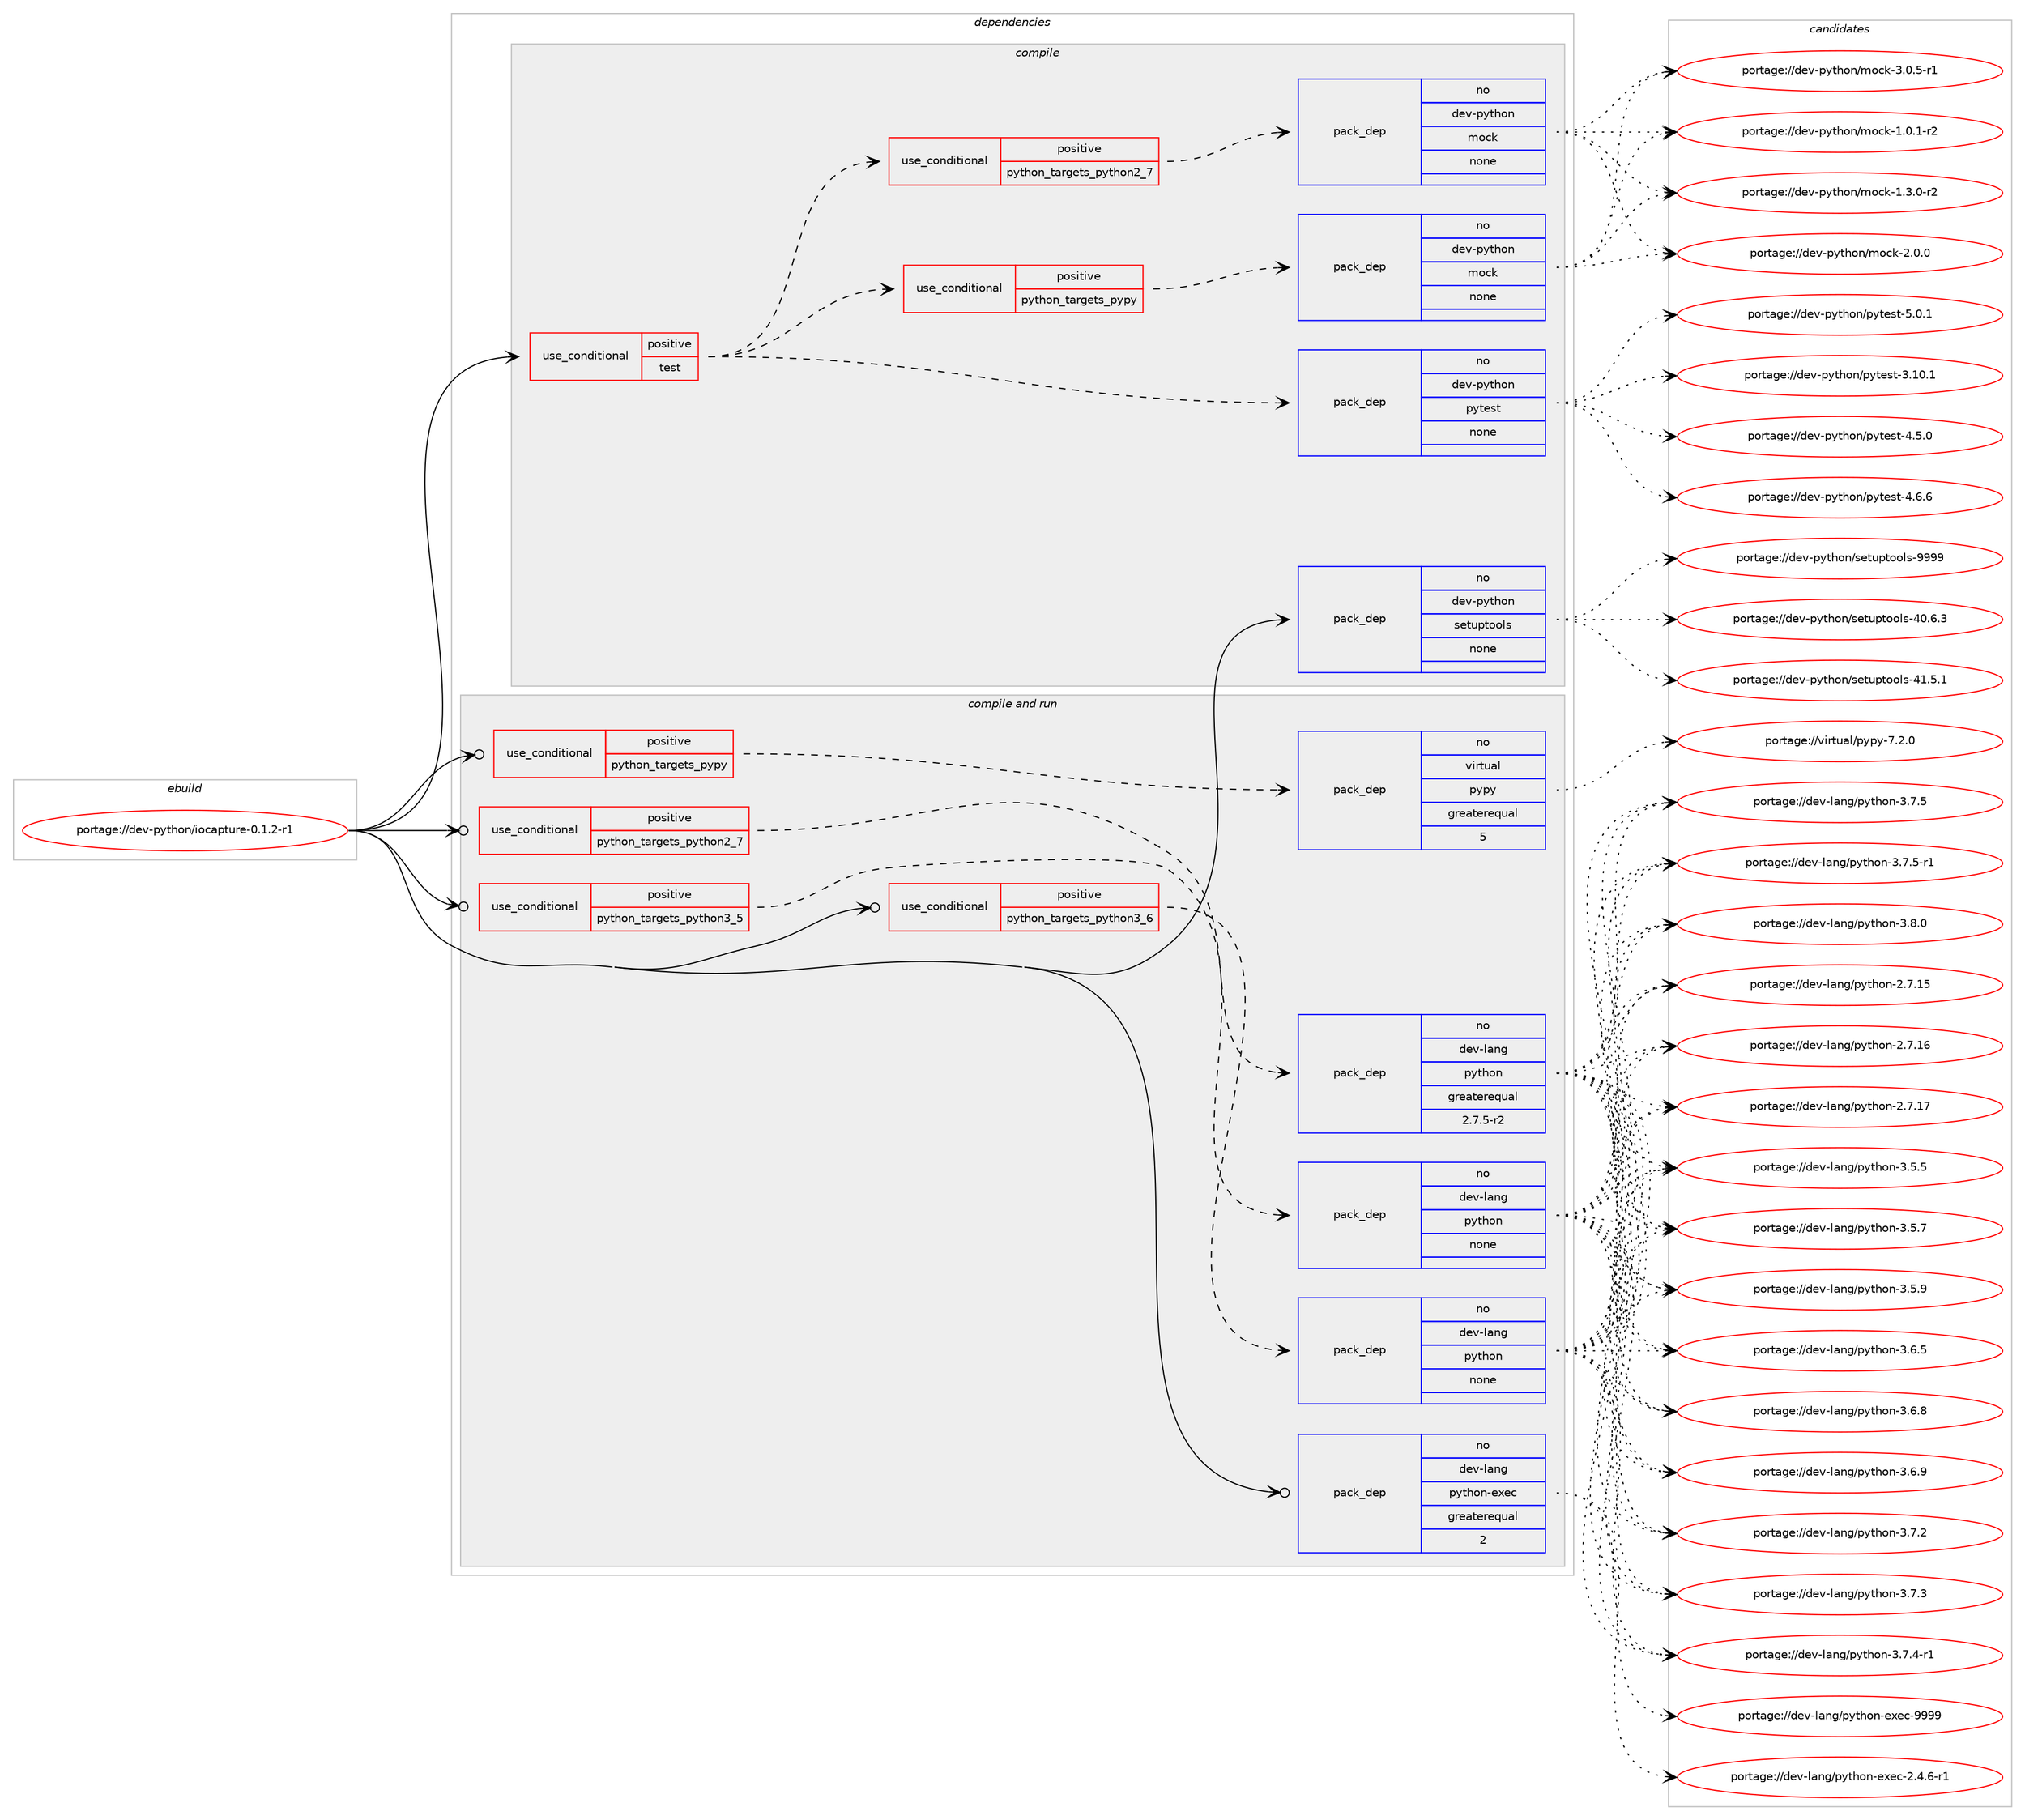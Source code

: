 digraph prolog {

# *************
# Graph options
# *************

newrank=true;
concentrate=true;
compound=true;
graph [rankdir=LR,fontname=Helvetica,fontsize=10,ranksep=1.5];#, ranksep=2.5, nodesep=0.2];
edge  [arrowhead=vee];
node  [fontname=Helvetica,fontsize=10];

# **********
# The ebuild
# **********

subgraph cluster_leftcol {
color=gray;
rank=same;
label=<<i>ebuild</i>>;
id [label="portage://dev-python/iocapture-0.1.2-r1", color=red, width=4, href="../dev-python/iocapture-0.1.2-r1.svg"];
}

# ****************
# The dependencies
# ****************

subgraph cluster_midcol {
color=gray;
label=<<i>dependencies</i>>;
subgraph cluster_compile {
fillcolor="#eeeeee";
style=filled;
label=<<i>compile</i>>;
subgraph cond30166 {
dependency144431 [label=<<TABLE BORDER="0" CELLBORDER="1" CELLSPACING="0" CELLPADDING="4"><TR><TD ROWSPAN="3" CELLPADDING="10">use_conditional</TD></TR><TR><TD>positive</TD></TR><TR><TD>test</TD></TR></TABLE>>, shape=none, color=red];
subgraph pack110945 {
dependency144432 [label=<<TABLE BORDER="0" CELLBORDER="1" CELLSPACING="0" CELLPADDING="4" WIDTH="220"><TR><TD ROWSPAN="6" CELLPADDING="30">pack_dep</TD></TR><TR><TD WIDTH="110">no</TD></TR><TR><TD>dev-python</TD></TR><TR><TD>pytest</TD></TR><TR><TD>none</TD></TR><TR><TD></TD></TR></TABLE>>, shape=none, color=blue];
}
dependency144431:e -> dependency144432:w [weight=20,style="dashed",arrowhead="vee"];
subgraph cond30167 {
dependency144433 [label=<<TABLE BORDER="0" CELLBORDER="1" CELLSPACING="0" CELLPADDING="4"><TR><TD ROWSPAN="3" CELLPADDING="10">use_conditional</TD></TR><TR><TD>positive</TD></TR><TR><TD>python_targets_pypy</TD></TR></TABLE>>, shape=none, color=red];
subgraph pack110946 {
dependency144434 [label=<<TABLE BORDER="0" CELLBORDER="1" CELLSPACING="0" CELLPADDING="4" WIDTH="220"><TR><TD ROWSPAN="6" CELLPADDING="30">pack_dep</TD></TR><TR><TD WIDTH="110">no</TD></TR><TR><TD>dev-python</TD></TR><TR><TD>mock</TD></TR><TR><TD>none</TD></TR><TR><TD></TD></TR></TABLE>>, shape=none, color=blue];
}
dependency144433:e -> dependency144434:w [weight=20,style="dashed",arrowhead="vee"];
}
dependency144431:e -> dependency144433:w [weight=20,style="dashed",arrowhead="vee"];
subgraph cond30168 {
dependency144435 [label=<<TABLE BORDER="0" CELLBORDER="1" CELLSPACING="0" CELLPADDING="4"><TR><TD ROWSPAN="3" CELLPADDING="10">use_conditional</TD></TR><TR><TD>positive</TD></TR><TR><TD>python_targets_python2_7</TD></TR></TABLE>>, shape=none, color=red];
subgraph pack110947 {
dependency144436 [label=<<TABLE BORDER="0" CELLBORDER="1" CELLSPACING="0" CELLPADDING="4" WIDTH="220"><TR><TD ROWSPAN="6" CELLPADDING="30">pack_dep</TD></TR><TR><TD WIDTH="110">no</TD></TR><TR><TD>dev-python</TD></TR><TR><TD>mock</TD></TR><TR><TD>none</TD></TR><TR><TD></TD></TR></TABLE>>, shape=none, color=blue];
}
dependency144435:e -> dependency144436:w [weight=20,style="dashed",arrowhead="vee"];
}
dependency144431:e -> dependency144435:w [weight=20,style="dashed",arrowhead="vee"];
}
id:e -> dependency144431:w [weight=20,style="solid",arrowhead="vee"];
subgraph pack110948 {
dependency144437 [label=<<TABLE BORDER="0" CELLBORDER="1" CELLSPACING="0" CELLPADDING="4" WIDTH="220"><TR><TD ROWSPAN="6" CELLPADDING="30">pack_dep</TD></TR><TR><TD WIDTH="110">no</TD></TR><TR><TD>dev-python</TD></TR><TR><TD>setuptools</TD></TR><TR><TD>none</TD></TR><TR><TD></TD></TR></TABLE>>, shape=none, color=blue];
}
id:e -> dependency144437:w [weight=20,style="solid",arrowhead="vee"];
}
subgraph cluster_compileandrun {
fillcolor="#eeeeee";
style=filled;
label=<<i>compile and run</i>>;
subgraph cond30169 {
dependency144438 [label=<<TABLE BORDER="0" CELLBORDER="1" CELLSPACING="0" CELLPADDING="4"><TR><TD ROWSPAN="3" CELLPADDING="10">use_conditional</TD></TR><TR><TD>positive</TD></TR><TR><TD>python_targets_pypy</TD></TR></TABLE>>, shape=none, color=red];
subgraph pack110949 {
dependency144439 [label=<<TABLE BORDER="0" CELLBORDER="1" CELLSPACING="0" CELLPADDING="4" WIDTH="220"><TR><TD ROWSPAN="6" CELLPADDING="30">pack_dep</TD></TR><TR><TD WIDTH="110">no</TD></TR><TR><TD>virtual</TD></TR><TR><TD>pypy</TD></TR><TR><TD>greaterequal</TD></TR><TR><TD>5</TD></TR></TABLE>>, shape=none, color=blue];
}
dependency144438:e -> dependency144439:w [weight=20,style="dashed",arrowhead="vee"];
}
id:e -> dependency144438:w [weight=20,style="solid",arrowhead="odotvee"];
subgraph cond30170 {
dependency144440 [label=<<TABLE BORDER="0" CELLBORDER="1" CELLSPACING="0" CELLPADDING="4"><TR><TD ROWSPAN="3" CELLPADDING="10">use_conditional</TD></TR><TR><TD>positive</TD></TR><TR><TD>python_targets_python2_7</TD></TR></TABLE>>, shape=none, color=red];
subgraph pack110950 {
dependency144441 [label=<<TABLE BORDER="0" CELLBORDER="1" CELLSPACING="0" CELLPADDING="4" WIDTH="220"><TR><TD ROWSPAN="6" CELLPADDING="30">pack_dep</TD></TR><TR><TD WIDTH="110">no</TD></TR><TR><TD>dev-lang</TD></TR><TR><TD>python</TD></TR><TR><TD>greaterequal</TD></TR><TR><TD>2.7.5-r2</TD></TR></TABLE>>, shape=none, color=blue];
}
dependency144440:e -> dependency144441:w [weight=20,style="dashed",arrowhead="vee"];
}
id:e -> dependency144440:w [weight=20,style="solid",arrowhead="odotvee"];
subgraph cond30171 {
dependency144442 [label=<<TABLE BORDER="0" CELLBORDER="1" CELLSPACING="0" CELLPADDING="4"><TR><TD ROWSPAN="3" CELLPADDING="10">use_conditional</TD></TR><TR><TD>positive</TD></TR><TR><TD>python_targets_python3_5</TD></TR></TABLE>>, shape=none, color=red];
subgraph pack110951 {
dependency144443 [label=<<TABLE BORDER="0" CELLBORDER="1" CELLSPACING="0" CELLPADDING="4" WIDTH="220"><TR><TD ROWSPAN="6" CELLPADDING="30">pack_dep</TD></TR><TR><TD WIDTH="110">no</TD></TR><TR><TD>dev-lang</TD></TR><TR><TD>python</TD></TR><TR><TD>none</TD></TR><TR><TD></TD></TR></TABLE>>, shape=none, color=blue];
}
dependency144442:e -> dependency144443:w [weight=20,style="dashed",arrowhead="vee"];
}
id:e -> dependency144442:w [weight=20,style="solid",arrowhead="odotvee"];
subgraph cond30172 {
dependency144444 [label=<<TABLE BORDER="0" CELLBORDER="1" CELLSPACING="0" CELLPADDING="4"><TR><TD ROWSPAN="3" CELLPADDING="10">use_conditional</TD></TR><TR><TD>positive</TD></TR><TR><TD>python_targets_python3_6</TD></TR></TABLE>>, shape=none, color=red];
subgraph pack110952 {
dependency144445 [label=<<TABLE BORDER="0" CELLBORDER="1" CELLSPACING="0" CELLPADDING="4" WIDTH="220"><TR><TD ROWSPAN="6" CELLPADDING="30">pack_dep</TD></TR><TR><TD WIDTH="110">no</TD></TR><TR><TD>dev-lang</TD></TR><TR><TD>python</TD></TR><TR><TD>none</TD></TR><TR><TD></TD></TR></TABLE>>, shape=none, color=blue];
}
dependency144444:e -> dependency144445:w [weight=20,style="dashed",arrowhead="vee"];
}
id:e -> dependency144444:w [weight=20,style="solid",arrowhead="odotvee"];
subgraph pack110953 {
dependency144446 [label=<<TABLE BORDER="0" CELLBORDER="1" CELLSPACING="0" CELLPADDING="4" WIDTH="220"><TR><TD ROWSPAN="6" CELLPADDING="30">pack_dep</TD></TR><TR><TD WIDTH="110">no</TD></TR><TR><TD>dev-lang</TD></TR><TR><TD>python-exec</TD></TR><TR><TD>greaterequal</TD></TR><TR><TD>2</TD></TR></TABLE>>, shape=none, color=blue];
}
id:e -> dependency144446:w [weight=20,style="solid",arrowhead="odotvee"];
}
subgraph cluster_run {
fillcolor="#eeeeee";
style=filled;
label=<<i>run</i>>;
}
}

# **************
# The candidates
# **************

subgraph cluster_choices {
rank=same;
color=gray;
label=<<i>candidates</i>>;

subgraph choice110945 {
color=black;
nodesep=1;
choiceportage100101118451121211161041111104711212111610111511645514649484649 [label="portage://dev-python/pytest-3.10.1", color=red, width=4,href="../dev-python/pytest-3.10.1.svg"];
choiceportage1001011184511212111610411111047112121116101115116455246534648 [label="portage://dev-python/pytest-4.5.0", color=red, width=4,href="../dev-python/pytest-4.5.0.svg"];
choiceportage1001011184511212111610411111047112121116101115116455246544654 [label="portage://dev-python/pytest-4.6.6", color=red, width=4,href="../dev-python/pytest-4.6.6.svg"];
choiceportage1001011184511212111610411111047112121116101115116455346484649 [label="portage://dev-python/pytest-5.0.1", color=red, width=4,href="../dev-python/pytest-5.0.1.svg"];
dependency144432:e -> choiceportage100101118451121211161041111104711212111610111511645514649484649:w [style=dotted,weight="100"];
dependency144432:e -> choiceportage1001011184511212111610411111047112121116101115116455246534648:w [style=dotted,weight="100"];
dependency144432:e -> choiceportage1001011184511212111610411111047112121116101115116455246544654:w [style=dotted,weight="100"];
dependency144432:e -> choiceportage1001011184511212111610411111047112121116101115116455346484649:w [style=dotted,weight="100"];
}
subgraph choice110946 {
color=black;
nodesep=1;
choiceportage1001011184511212111610411111047109111991074549464846494511450 [label="portage://dev-python/mock-1.0.1-r2", color=red, width=4,href="../dev-python/mock-1.0.1-r2.svg"];
choiceportage1001011184511212111610411111047109111991074549465146484511450 [label="portage://dev-python/mock-1.3.0-r2", color=red, width=4,href="../dev-python/mock-1.3.0-r2.svg"];
choiceportage100101118451121211161041111104710911199107455046484648 [label="portage://dev-python/mock-2.0.0", color=red, width=4,href="../dev-python/mock-2.0.0.svg"];
choiceportage1001011184511212111610411111047109111991074551464846534511449 [label="portage://dev-python/mock-3.0.5-r1", color=red, width=4,href="../dev-python/mock-3.0.5-r1.svg"];
dependency144434:e -> choiceportage1001011184511212111610411111047109111991074549464846494511450:w [style=dotted,weight="100"];
dependency144434:e -> choiceportage1001011184511212111610411111047109111991074549465146484511450:w [style=dotted,weight="100"];
dependency144434:e -> choiceportage100101118451121211161041111104710911199107455046484648:w [style=dotted,weight="100"];
dependency144434:e -> choiceportage1001011184511212111610411111047109111991074551464846534511449:w [style=dotted,weight="100"];
}
subgraph choice110947 {
color=black;
nodesep=1;
choiceportage1001011184511212111610411111047109111991074549464846494511450 [label="portage://dev-python/mock-1.0.1-r2", color=red, width=4,href="../dev-python/mock-1.0.1-r2.svg"];
choiceportage1001011184511212111610411111047109111991074549465146484511450 [label="portage://dev-python/mock-1.3.0-r2", color=red, width=4,href="../dev-python/mock-1.3.0-r2.svg"];
choiceportage100101118451121211161041111104710911199107455046484648 [label="portage://dev-python/mock-2.0.0", color=red, width=4,href="../dev-python/mock-2.0.0.svg"];
choiceportage1001011184511212111610411111047109111991074551464846534511449 [label="portage://dev-python/mock-3.0.5-r1", color=red, width=4,href="../dev-python/mock-3.0.5-r1.svg"];
dependency144436:e -> choiceportage1001011184511212111610411111047109111991074549464846494511450:w [style=dotted,weight="100"];
dependency144436:e -> choiceportage1001011184511212111610411111047109111991074549465146484511450:w [style=dotted,weight="100"];
dependency144436:e -> choiceportage100101118451121211161041111104710911199107455046484648:w [style=dotted,weight="100"];
dependency144436:e -> choiceportage1001011184511212111610411111047109111991074551464846534511449:w [style=dotted,weight="100"];
}
subgraph choice110948 {
color=black;
nodesep=1;
choiceportage100101118451121211161041111104711510111611711211611111110811545524846544651 [label="portage://dev-python/setuptools-40.6.3", color=red, width=4,href="../dev-python/setuptools-40.6.3.svg"];
choiceportage100101118451121211161041111104711510111611711211611111110811545524946534649 [label="portage://dev-python/setuptools-41.5.1", color=red, width=4,href="../dev-python/setuptools-41.5.1.svg"];
choiceportage10010111845112121116104111110471151011161171121161111111081154557575757 [label="portage://dev-python/setuptools-9999", color=red, width=4,href="../dev-python/setuptools-9999.svg"];
dependency144437:e -> choiceportage100101118451121211161041111104711510111611711211611111110811545524846544651:w [style=dotted,weight="100"];
dependency144437:e -> choiceportage100101118451121211161041111104711510111611711211611111110811545524946534649:w [style=dotted,weight="100"];
dependency144437:e -> choiceportage10010111845112121116104111110471151011161171121161111111081154557575757:w [style=dotted,weight="100"];
}
subgraph choice110949 {
color=black;
nodesep=1;
choiceportage1181051141161179710847112121112121455546504648 [label="portage://virtual/pypy-7.2.0", color=red, width=4,href="../virtual/pypy-7.2.0.svg"];
dependency144439:e -> choiceportage1181051141161179710847112121112121455546504648:w [style=dotted,weight="100"];
}
subgraph choice110950 {
color=black;
nodesep=1;
choiceportage10010111845108971101034711212111610411111045504655464953 [label="portage://dev-lang/python-2.7.15", color=red, width=4,href="../dev-lang/python-2.7.15.svg"];
choiceportage10010111845108971101034711212111610411111045504655464954 [label="portage://dev-lang/python-2.7.16", color=red, width=4,href="../dev-lang/python-2.7.16.svg"];
choiceportage10010111845108971101034711212111610411111045504655464955 [label="portage://dev-lang/python-2.7.17", color=red, width=4,href="../dev-lang/python-2.7.17.svg"];
choiceportage100101118451089711010347112121116104111110455146534653 [label="portage://dev-lang/python-3.5.5", color=red, width=4,href="../dev-lang/python-3.5.5.svg"];
choiceportage100101118451089711010347112121116104111110455146534655 [label="portage://dev-lang/python-3.5.7", color=red, width=4,href="../dev-lang/python-3.5.7.svg"];
choiceportage100101118451089711010347112121116104111110455146534657 [label="portage://dev-lang/python-3.5.9", color=red, width=4,href="../dev-lang/python-3.5.9.svg"];
choiceportage100101118451089711010347112121116104111110455146544653 [label="portage://dev-lang/python-3.6.5", color=red, width=4,href="../dev-lang/python-3.6.5.svg"];
choiceportage100101118451089711010347112121116104111110455146544656 [label="portage://dev-lang/python-3.6.8", color=red, width=4,href="../dev-lang/python-3.6.8.svg"];
choiceportage100101118451089711010347112121116104111110455146544657 [label="portage://dev-lang/python-3.6.9", color=red, width=4,href="../dev-lang/python-3.6.9.svg"];
choiceportage100101118451089711010347112121116104111110455146554650 [label="portage://dev-lang/python-3.7.2", color=red, width=4,href="../dev-lang/python-3.7.2.svg"];
choiceportage100101118451089711010347112121116104111110455146554651 [label="portage://dev-lang/python-3.7.3", color=red, width=4,href="../dev-lang/python-3.7.3.svg"];
choiceportage1001011184510897110103471121211161041111104551465546524511449 [label="portage://dev-lang/python-3.7.4-r1", color=red, width=4,href="../dev-lang/python-3.7.4-r1.svg"];
choiceportage100101118451089711010347112121116104111110455146554653 [label="portage://dev-lang/python-3.7.5", color=red, width=4,href="../dev-lang/python-3.7.5.svg"];
choiceportage1001011184510897110103471121211161041111104551465546534511449 [label="portage://dev-lang/python-3.7.5-r1", color=red, width=4,href="../dev-lang/python-3.7.5-r1.svg"];
choiceportage100101118451089711010347112121116104111110455146564648 [label="portage://dev-lang/python-3.8.0", color=red, width=4,href="../dev-lang/python-3.8.0.svg"];
dependency144441:e -> choiceportage10010111845108971101034711212111610411111045504655464953:w [style=dotted,weight="100"];
dependency144441:e -> choiceportage10010111845108971101034711212111610411111045504655464954:w [style=dotted,weight="100"];
dependency144441:e -> choiceportage10010111845108971101034711212111610411111045504655464955:w [style=dotted,weight="100"];
dependency144441:e -> choiceportage100101118451089711010347112121116104111110455146534653:w [style=dotted,weight="100"];
dependency144441:e -> choiceportage100101118451089711010347112121116104111110455146534655:w [style=dotted,weight="100"];
dependency144441:e -> choiceportage100101118451089711010347112121116104111110455146534657:w [style=dotted,weight="100"];
dependency144441:e -> choiceportage100101118451089711010347112121116104111110455146544653:w [style=dotted,weight="100"];
dependency144441:e -> choiceportage100101118451089711010347112121116104111110455146544656:w [style=dotted,weight="100"];
dependency144441:e -> choiceportage100101118451089711010347112121116104111110455146544657:w [style=dotted,weight="100"];
dependency144441:e -> choiceportage100101118451089711010347112121116104111110455146554650:w [style=dotted,weight="100"];
dependency144441:e -> choiceportage100101118451089711010347112121116104111110455146554651:w [style=dotted,weight="100"];
dependency144441:e -> choiceportage1001011184510897110103471121211161041111104551465546524511449:w [style=dotted,weight="100"];
dependency144441:e -> choiceportage100101118451089711010347112121116104111110455146554653:w [style=dotted,weight="100"];
dependency144441:e -> choiceportage1001011184510897110103471121211161041111104551465546534511449:w [style=dotted,weight="100"];
dependency144441:e -> choiceportage100101118451089711010347112121116104111110455146564648:w [style=dotted,weight="100"];
}
subgraph choice110951 {
color=black;
nodesep=1;
choiceportage10010111845108971101034711212111610411111045504655464953 [label="portage://dev-lang/python-2.7.15", color=red, width=4,href="../dev-lang/python-2.7.15.svg"];
choiceportage10010111845108971101034711212111610411111045504655464954 [label="portage://dev-lang/python-2.7.16", color=red, width=4,href="../dev-lang/python-2.7.16.svg"];
choiceportage10010111845108971101034711212111610411111045504655464955 [label="portage://dev-lang/python-2.7.17", color=red, width=4,href="../dev-lang/python-2.7.17.svg"];
choiceportage100101118451089711010347112121116104111110455146534653 [label="portage://dev-lang/python-3.5.5", color=red, width=4,href="../dev-lang/python-3.5.5.svg"];
choiceportage100101118451089711010347112121116104111110455146534655 [label="portage://dev-lang/python-3.5.7", color=red, width=4,href="../dev-lang/python-3.5.7.svg"];
choiceportage100101118451089711010347112121116104111110455146534657 [label="portage://dev-lang/python-3.5.9", color=red, width=4,href="../dev-lang/python-3.5.9.svg"];
choiceportage100101118451089711010347112121116104111110455146544653 [label="portage://dev-lang/python-3.6.5", color=red, width=4,href="../dev-lang/python-3.6.5.svg"];
choiceportage100101118451089711010347112121116104111110455146544656 [label="portage://dev-lang/python-3.6.8", color=red, width=4,href="../dev-lang/python-3.6.8.svg"];
choiceportage100101118451089711010347112121116104111110455146544657 [label="portage://dev-lang/python-3.6.9", color=red, width=4,href="../dev-lang/python-3.6.9.svg"];
choiceportage100101118451089711010347112121116104111110455146554650 [label="portage://dev-lang/python-3.7.2", color=red, width=4,href="../dev-lang/python-3.7.2.svg"];
choiceportage100101118451089711010347112121116104111110455146554651 [label="portage://dev-lang/python-3.7.3", color=red, width=4,href="../dev-lang/python-3.7.3.svg"];
choiceportage1001011184510897110103471121211161041111104551465546524511449 [label="portage://dev-lang/python-3.7.4-r1", color=red, width=4,href="../dev-lang/python-3.7.4-r1.svg"];
choiceportage100101118451089711010347112121116104111110455146554653 [label="portage://dev-lang/python-3.7.5", color=red, width=4,href="../dev-lang/python-3.7.5.svg"];
choiceportage1001011184510897110103471121211161041111104551465546534511449 [label="portage://dev-lang/python-3.7.5-r1", color=red, width=4,href="../dev-lang/python-3.7.5-r1.svg"];
choiceportage100101118451089711010347112121116104111110455146564648 [label="portage://dev-lang/python-3.8.0", color=red, width=4,href="../dev-lang/python-3.8.0.svg"];
dependency144443:e -> choiceportage10010111845108971101034711212111610411111045504655464953:w [style=dotted,weight="100"];
dependency144443:e -> choiceportage10010111845108971101034711212111610411111045504655464954:w [style=dotted,weight="100"];
dependency144443:e -> choiceportage10010111845108971101034711212111610411111045504655464955:w [style=dotted,weight="100"];
dependency144443:e -> choiceportage100101118451089711010347112121116104111110455146534653:w [style=dotted,weight="100"];
dependency144443:e -> choiceportage100101118451089711010347112121116104111110455146534655:w [style=dotted,weight="100"];
dependency144443:e -> choiceportage100101118451089711010347112121116104111110455146534657:w [style=dotted,weight="100"];
dependency144443:e -> choiceportage100101118451089711010347112121116104111110455146544653:w [style=dotted,weight="100"];
dependency144443:e -> choiceportage100101118451089711010347112121116104111110455146544656:w [style=dotted,weight="100"];
dependency144443:e -> choiceportage100101118451089711010347112121116104111110455146544657:w [style=dotted,weight="100"];
dependency144443:e -> choiceportage100101118451089711010347112121116104111110455146554650:w [style=dotted,weight="100"];
dependency144443:e -> choiceportage100101118451089711010347112121116104111110455146554651:w [style=dotted,weight="100"];
dependency144443:e -> choiceportage1001011184510897110103471121211161041111104551465546524511449:w [style=dotted,weight="100"];
dependency144443:e -> choiceportage100101118451089711010347112121116104111110455146554653:w [style=dotted,weight="100"];
dependency144443:e -> choiceportage1001011184510897110103471121211161041111104551465546534511449:w [style=dotted,weight="100"];
dependency144443:e -> choiceportage100101118451089711010347112121116104111110455146564648:w [style=dotted,weight="100"];
}
subgraph choice110952 {
color=black;
nodesep=1;
choiceportage10010111845108971101034711212111610411111045504655464953 [label="portage://dev-lang/python-2.7.15", color=red, width=4,href="../dev-lang/python-2.7.15.svg"];
choiceportage10010111845108971101034711212111610411111045504655464954 [label="portage://dev-lang/python-2.7.16", color=red, width=4,href="../dev-lang/python-2.7.16.svg"];
choiceportage10010111845108971101034711212111610411111045504655464955 [label="portage://dev-lang/python-2.7.17", color=red, width=4,href="../dev-lang/python-2.7.17.svg"];
choiceportage100101118451089711010347112121116104111110455146534653 [label="portage://dev-lang/python-3.5.5", color=red, width=4,href="../dev-lang/python-3.5.5.svg"];
choiceportage100101118451089711010347112121116104111110455146534655 [label="portage://dev-lang/python-3.5.7", color=red, width=4,href="../dev-lang/python-3.5.7.svg"];
choiceportage100101118451089711010347112121116104111110455146534657 [label="portage://dev-lang/python-3.5.9", color=red, width=4,href="../dev-lang/python-3.5.9.svg"];
choiceportage100101118451089711010347112121116104111110455146544653 [label="portage://dev-lang/python-3.6.5", color=red, width=4,href="../dev-lang/python-3.6.5.svg"];
choiceportage100101118451089711010347112121116104111110455146544656 [label="portage://dev-lang/python-3.6.8", color=red, width=4,href="../dev-lang/python-3.6.8.svg"];
choiceportage100101118451089711010347112121116104111110455146544657 [label="portage://dev-lang/python-3.6.9", color=red, width=4,href="../dev-lang/python-3.6.9.svg"];
choiceportage100101118451089711010347112121116104111110455146554650 [label="portage://dev-lang/python-3.7.2", color=red, width=4,href="../dev-lang/python-3.7.2.svg"];
choiceportage100101118451089711010347112121116104111110455146554651 [label="portage://dev-lang/python-3.7.3", color=red, width=4,href="../dev-lang/python-3.7.3.svg"];
choiceportage1001011184510897110103471121211161041111104551465546524511449 [label="portage://dev-lang/python-3.7.4-r1", color=red, width=4,href="../dev-lang/python-3.7.4-r1.svg"];
choiceportage100101118451089711010347112121116104111110455146554653 [label="portage://dev-lang/python-3.7.5", color=red, width=4,href="../dev-lang/python-3.7.5.svg"];
choiceportage1001011184510897110103471121211161041111104551465546534511449 [label="portage://dev-lang/python-3.7.5-r1", color=red, width=4,href="../dev-lang/python-3.7.5-r1.svg"];
choiceportage100101118451089711010347112121116104111110455146564648 [label="portage://dev-lang/python-3.8.0", color=red, width=4,href="../dev-lang/python-3.8.0.svg"];
dependency144445:e -> choiceportage10010111845108971101034711212111610411111045504655464953:w [style=dotted,weight="100"];
dependency144445:e -> choiceportage10010111845108971101034711212111610411111045504655464954:w [style=dotted,weight="100"];
dependency144445:e -> choiceportage10010111845108971101034711212111610411111045504655464955:w [style=dotted,weight="100"];
dependency144445:e -> choiceportage100101118451089711010347112121116104111110455146534653:w [style=dotted,weight="100"];
dependency144445:e -> choiceportage100101118451089711010347112121116104111110455146534655:w [style=dotted,weight="100"];
dependency144445:e -> choiceportage100101118451089711010347112121116104111110455146534657:w [style=dotted,weight="100"];
dependency144445:e -> choiceportage100101118451089711010347112121116104111110455146544653:w [style=dotted,weight="100"];
dependency144445:e -> choiceportage100101118451089711010347112121116104111110455146544656:w [style=dotted,weight="100"];
dependency144445:e -> choiceportage100101118451089711010347112121116104111110455146544657:w [style=dotted,weight="100"];
dependency144445:e -> choiceportage100101118451089711010347112121116104111110455146554650:w [style=dotted,weight="100"];
dependency144445:e -> choiceportage100101118451089711010347112121116104111110455146554651:w [style=dotted,weight="100"];
dependency144445:e -> choiceportage1001011184510897110103471121211161041111104551465546524511449:w [style=dotted,weight="100"];
dependency144445:e -> choiceportage100101118451089711010347112121116104111110455146554653:w [style=dotted,weight="100"];
dependency144445:e -> choiceportage1001011184510897110103471121211161041111104551465546534511449:w [style=dotted,weight="100"];
dependency144445:e -> choiceportage100101118451089711010347112121116104111110455146564648:w [style=dotted,weight="100"];
}
subgraph choice110953 {
color=black;
nodesep=1;
choiceportage10010111845108971101034711212111610411111045101120101994550465246544511449 [label="portage://dev-lang/python-exec-2.4.6-r1", color=red, width=4,href="../dev-lang/python-exec-2.4.6-r1.svg"];
choiceportage10010111845108971101034711212111610411111045101120101994557575757 [label="portage://dev-lang/python-exec-9999", color=red, width=4,href="../dev-lang/python-exec-9999.svg"];
dependency144446:e -> choiceportage10010111845108971101034711212111610411111045101120101994550465246544511449:w [style=dotted,weight="100"];
dependency144446:e -> choiceportage10010111845108971101034711212111610411111045101120101994557575757:w [style=dotted,weight="100"];
}
}

}
